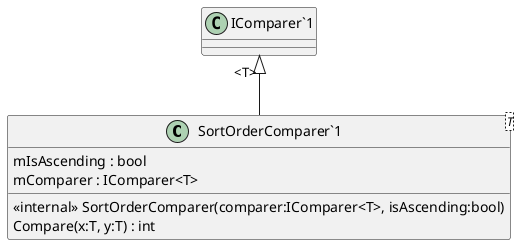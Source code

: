 @startuml
class "SortOrderComparer`1"<T> {
    <<internal>> SortOrderComparer(comparer:IComparer<T>, isAscending:bool)
    Compare(x:T, y:T) : int
    mIsAscending : bool
    mComparer : IComparer<T>
}
"IComparer`1" "<T>" <|-- "SortOrderComparer`1"
@enduml
